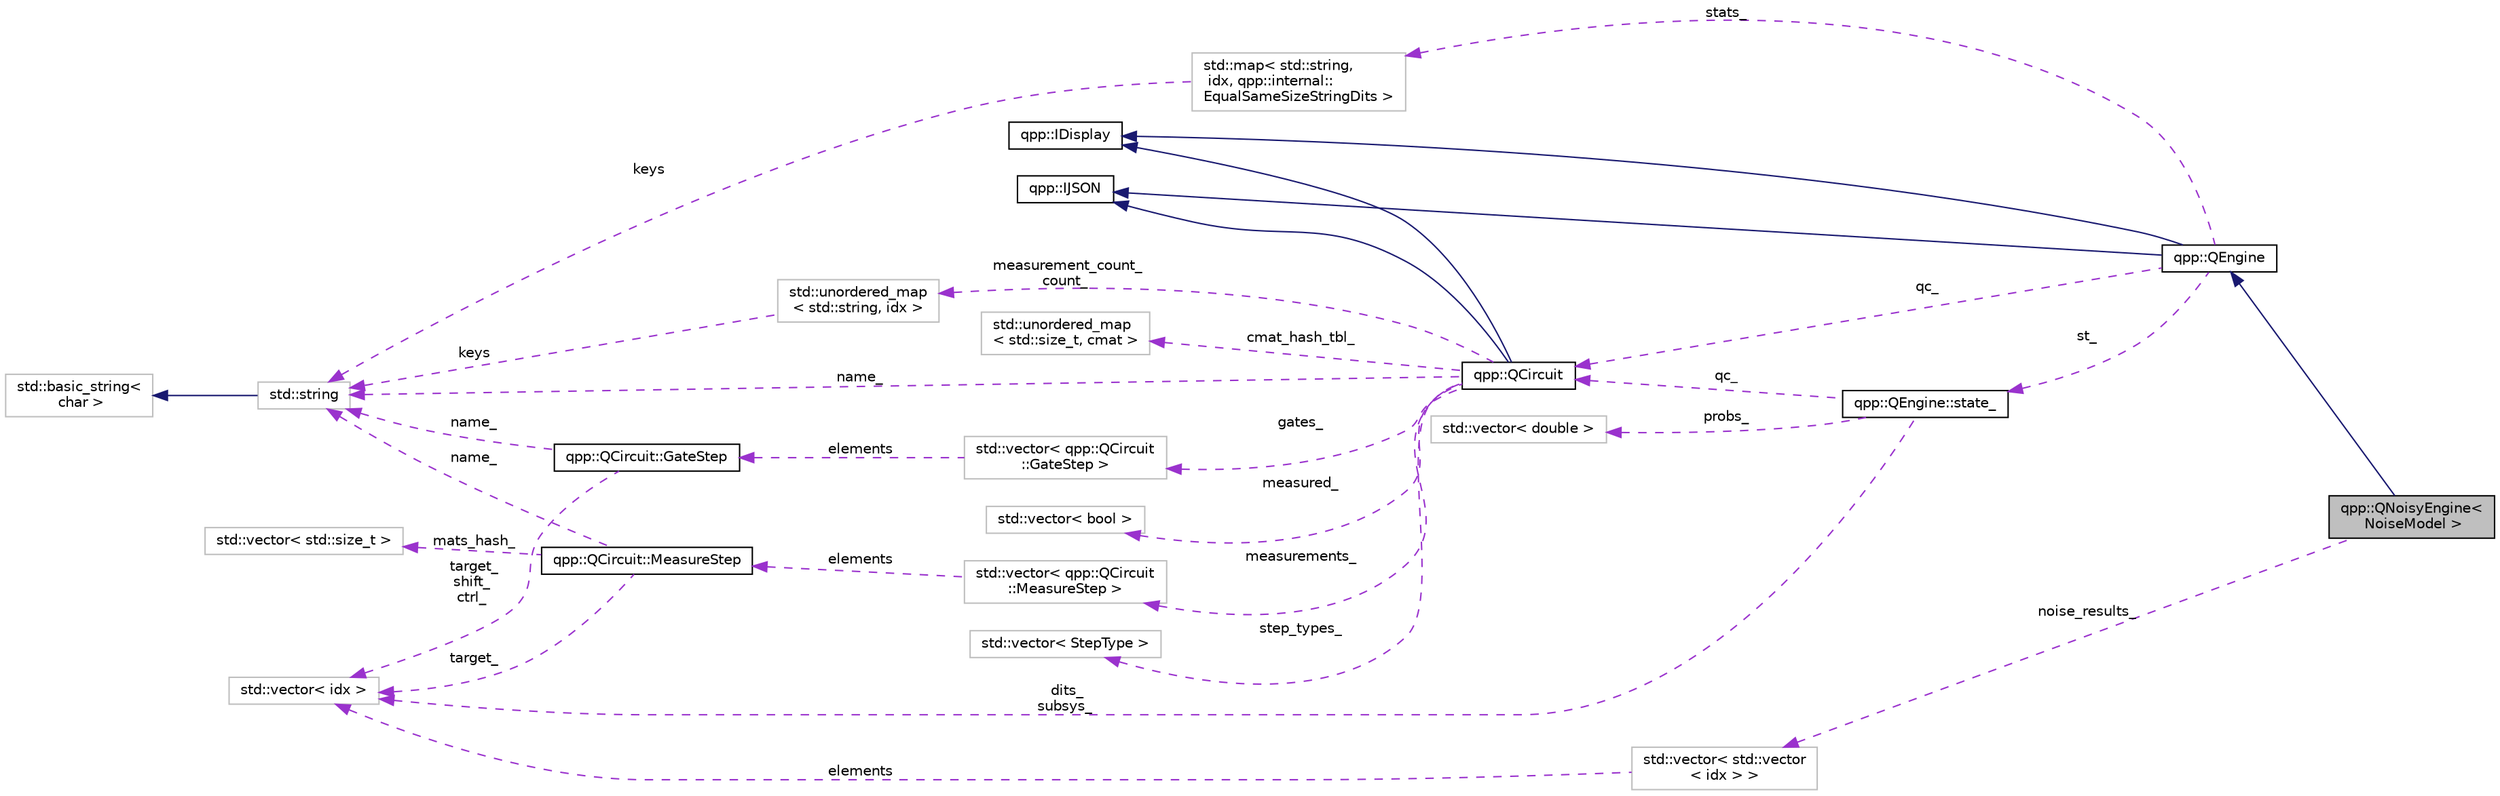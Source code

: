 digraph "qpp::QNoisyEngine&lt; NoiseModel &gt;"
{
  edge [fontname="Helvetica",fontsize="10",labelfontname="Helvetica",labelfontsize="10"];
  node [fontname="Helvetica",fontsize="10",shape=record];
  rankdir="LR";
  Node4 [label="qpp::QNoisyEngine\<\l NoiseModel \>",height=0.2,width=0.4,color="black", fillcolor="grey75", style="filled", fontcolor="black"];
  Node5 -> Node4 [dir="back",color="midnightblue",fontsize="10",style="solid",fontname="Helvetica"];
  Node5 [label="qpp::QEngine",height=0.2,width=0.4,color="black", fillcolor="white", style="filled",URL="$classqpp_1_1_q_engine.html",tooltip="Quantum circuit engine, executes qpp::QCircuit. "];
  Node6 -> Node5 [dir="back",color="midnightblue",fontsize="10",style="solid",fontname="Helvetica"];
  Node6 [label="qpp::IDisplay",height=0.2,width=0.4,color="black", fillcolor="white", style="filled",URL="$classqpp_1_1_i_display.html",tooltip="Abstract class (interface) that mandates the definition of virtual std::ostream& display(std::ostream..."];
  Node7 -> Node5 [dir="back",color="midnightblue",fontsize="10",style="solid",fontname="Helvetica"];
  Node7 [label="qpp::IJSON",height=0.2,width=0.4,color="black", fillcolor="white", style="filled",URL="$classqpp_1_1_i_j_s_o_n.html",tooltip="Abstract class (interface) that mandates the definition of very basic JSON serialization support..."];
  Node8 -> Node5 [dir="back",color="darkorchid3",fontsize="10",style="dashed",label=" st_" ,fontname="Helvetica"];
  Node8 [label="qpp::QEngine::state_",height=0.2,width=0.4,color="black", fillcolor="white", style="filled",URL="$structqpp_1_1_q_engine_1_1state__.html",tooltip="Current state of the engine. "];
  Node9 -> Node8 [dir="back",color="darkorchid3",fontsize="10",style="dashed",label=" dits_\nsubsys_" ,fontname="Helvetica"];
  Node9 [label="std::vector\< idx \>",height=0.2,width=0.4,color="grey75", fillcolor="white", style="filled"];
  Node10 -> Node8 [dir="back",color="darkorchid3",fontsize="10",style="dashed",label=" qc_" ,fontname="Helvetica"];
  Node10 [label="qpp::QCircuit",height=0.2,width=0.4,color="black", fillcolor="white", style="filled",URL="$classqpp_1_1_q_circuit.html",tooltip="Quantum circuit description. "];
  Node6 -> Node10 [dir="back",color="midnightblue",fontsize="10",style="solid",fontname="Helvetica"];
  Node7 -> Node10 [dir="back",color="midnightblue",fontsize="10",style="solid",fontname="Helvetica"];
  Node11 -> Node10 [dir="back",color="darkorchid3",fontsize="10",style="dashed",label=" measurement_count_\ncount_" ,fontname="Helvetica"];
  Node11 [label="std::unordered_map\l\< std::string, idx \>",height=0.2,width=0.4,color="grey75", fillcolor="white", style="filled"];
  Node12 -> Node11 [dir="back",color="darkorchid3",fontsize="10",style="dashed",label=" keys" ,fontname="Helvetica"];
  Node12 [label="std::string",height=0.2,width=0.4,color="grey75", fillcolor="white", style="filled",tooltip="STL class. "];
  Node13 -> Node12 [dir="back",color="midnightblue",fontsize="10",style="solid",fontname="Helvetica"];
  Node13 [label="std::basic_string\<\l char \>",height=0.2,width=0.4,color="grey75", fillcolor="white", style="filled",tooltip="STL class. "];
  Node14 -> Node10 [dir="back",color="darkorchid3",fontsize="10",style="dashed",label=" measurements_" ,fontname="Helvetica"];
  Node14 [label="std::vector\< qpp::QCircuit\l::MeasureStep \>",height=0.2,width=0.4,color="grey75", fillcolor="white", style="filled"];
  Node15 -> Node14 [dir="back",color="darkorchid3",fontsize="10",style="dashed",label=" elements" ,fontname="Helvetica"];
  Node15 [label="qpp::QCircuit::MeasureStep",height=0.2,width=0.4,color="black", fillcolor="white", style="filled",URL="$structqpp_1_1_q_circuit_1_1_measure_step.html",tooltip="One step consisting only of measurements in the circuit. "];
  Node16 -> Node15 [dir="back",color="darkorchid3",fontsize="10",style="dashed",label=" mats_hash_" ,fontname="Helvetica"];
  Node16 [label="std::vector\< std::size_t \>",height=0.2,width=0.4,color="grey75", fillcolor="white", style="filled"];
  Node9 -> Node15 [dir="back",color="darkorchid3",fontsize="10",style="dashed",label=" target_" ,fontname="Helvetica"];
  Node12 -> Node15 [dir="back",color="darkorchid3",fontsize="10",style="dashed",label=" name_" ,fontname="Helvetica"];
  Node17 -> Node10 [dir="back",color="darkorchid3",fontsize="10",style="dashed",label=" gates_" ,fontname="Helvetica"];
  Node17 [label="std::vector\< qpp::QCircuit\l::GateStep \>",height=0.2,width=0.4,color="grey75", fillcolor="white", style="filled"];
  Node18 -> Node17 [dir="back",color="darkorchid3",fontsize="10",style="dashed",label=" elements" ,fontname="Helvetica"];
  Node18 [label="qpp::QCircuit::GateStep",height=0.2,width=0.4,color="black", fillcolor="white", style="filled",URL="$structqpp_1_1_q_circuit_1_1_gate_step.html",tooltip="One step consisting only of gates/operators in the circuit. "];
  Node9 -> Node18 [dir="back",color="darkorchid3",fontsize="10",style="dashed",label=" target_\nshift_\nctrl_" ,fontname="Helvetica"];
  Node12 -> Node18 [dir="back",color="darkorchid3",fontsize="10",style="dashed",label=" name_" ,fontname="Helvetica"];
  Node12 -> Node10 [dir="back",color="darkorchid3",fontsize="10",style="dashed",label=" name_" ,fontname="Helvetica"];
  Node19 -> Node10 [dir="back",color="darkorchid3",fontsize="10",style="dashed",label=" cmat_hash_tbl_" ,fontname="Helvetica"];
  Node19 [label="std::unordered_map\l\< std::size_t, cmat \>",height=0.2,width=0.4,color="grey75", fillcolor="white", style="filled"];
  Node20 -> Node10 [dir="back",color="darkorchid3",fontsize="10",style="dashed",label=" measured_" ,fontname="Helvetica"];
  Node20 [label="std::vector\< bool \>",height=0.2,width=0.4,color="grey75", fillcolor="white", style="filled"];
  Node21 -> Node10 [dir="back",color="darkorchid3",fontsize="10",style="dashed",label=" step_types_" ,fontname="Helvetica"];
  Node21 [label="std::vector\< StepType \>",height=0.2,width=0.4,color="grey75", fillcolor="white", style="filled"];
  Node22 -> Node8 [dir="back",color="darkorchid3",fontsize="10",style="dashed",label=" probs_" ,fontname="Helvetica"];
  Node22 [label="std::vector\< double \>",height=0.2,width=0.4,color="grey75", fillcolor="white", style="filled"];
  Node23 -> Node5 [dir="back",color="darkorchid3",fontsize="10",style="dashed",label=" stats_" ,fontname="Helvetica"];
  Node23 [label="std::map\< std::string,\l idx, qpp::internal::\lEqualSameSizeStringDits \>",height=0.2,width=0.4,color="grey75", fillcolor="white", style="filled"];
  Node12 -> Node23 [dir="back",color="darkorchid3",fontsize="10",style="dashed",label=" keys" ,fontname="Helvetica"];
  Node10 -> Node5 [dir="back",color="darkorchid3",fontsize="10",style="dashed",label=" qc_" ,fontname="Helvetica"];
  Node24 -> Node4 [dir="back",color="darkorchid3",fontsize="10",style="dashed",label=" noise_results_" ,fontname="Helvetica"];
  Node24 [label="std::vector\< std::vector\l\< idx \> \>",height=0.2,width=0.4,color="grey75", fillcolor="white", style="filled"];
  Node9 -> Node24 [dir="back",color="darkorchid3",fontsize="10",style="dashed",label=" elements" ,fontname="Helvetica"];
}
